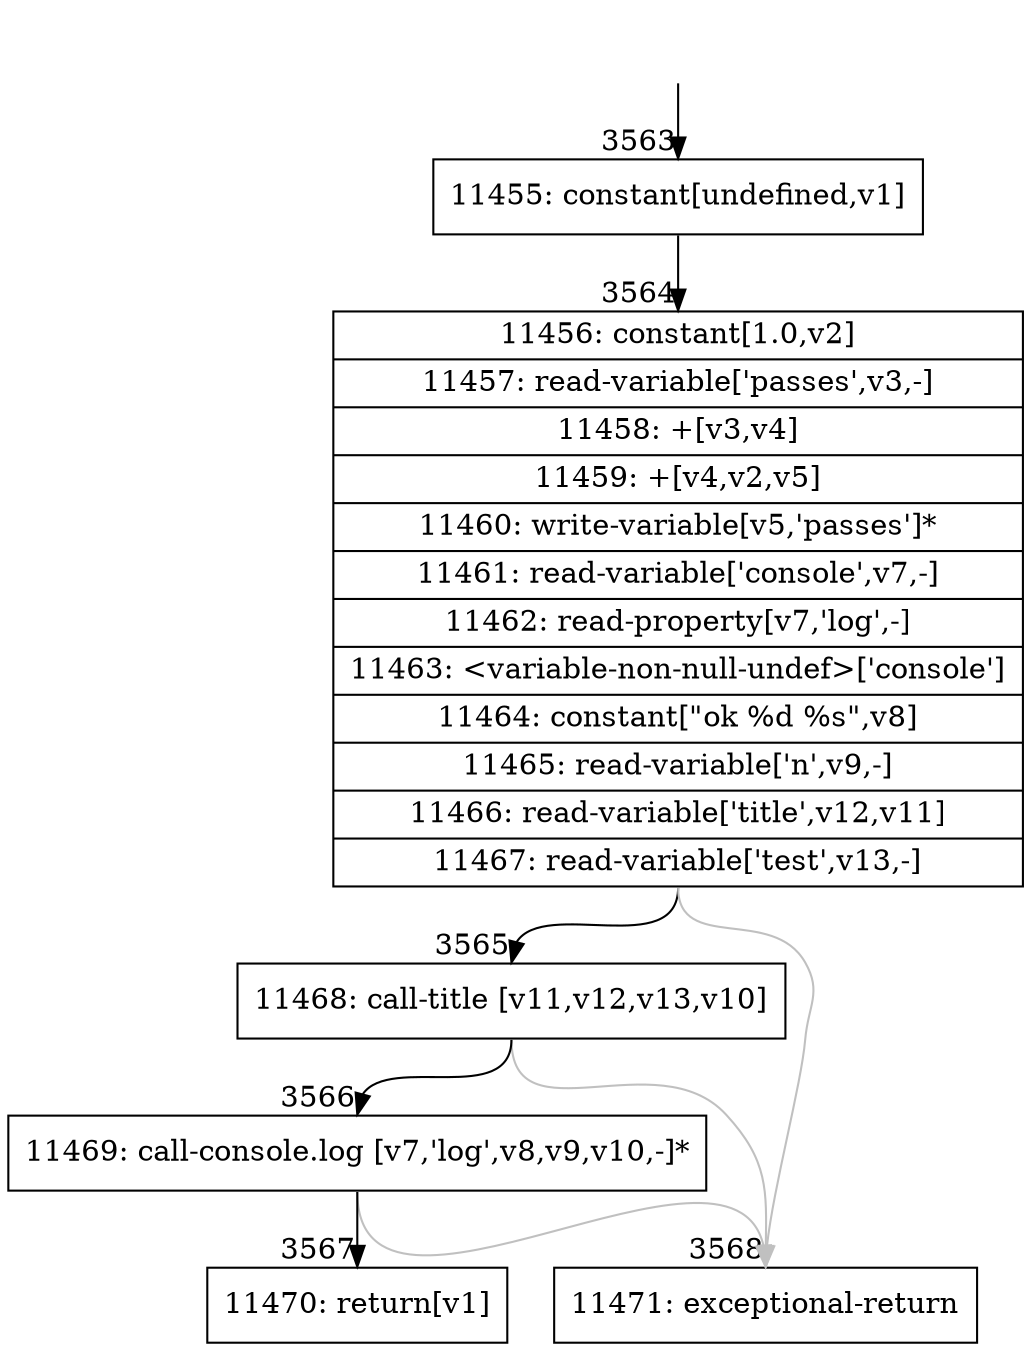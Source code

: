 digraph {
rankdir="TD"
BB_entry321[shape=none,label=""];
BB_entry321 -> BB3563 [tailport=s, headport=n, headlabel="    3563"]
BB3563 [shape=record label="{11455: constant[undefined,v1]}" ] 
BB3563 -> BB3564 [tailport=s, headport=n, headlabel="      3564"]
BB3564 [shape=record label="{11456: constant[1.0,v2]|11457: read-variable['passes',v3,-]|11458: +[v3,v4]|11459: +[v4,v2,v5]|11460: write-variable[v5,'passes']*|11461: read-variable['console',v7,-]|11462: read-property[v7,'log',-]|11463: \<variable-non-null-undef\>['console']|11464: constant[\"ok %d %s\",v8]|11465: read-variable['n',v9,-]|11466: read-variable['title',v12,v11]|11467: read-variable['test',v13,-]}" ] 
BB3564 -> BB3565 [tailport=s, headport=n, headlabel="      3565"]
BB3564 -> BB3568 [tailport=s, headport=n, color=gray, headlabel="      3568"]
BB3565 [shape=record label="{11468: call-title [v11,v12,v13,v10]}" ] 
BB3565 -> BB3566 [tailport=s, headport=n, headlabel="      3566"]
BB3565 -> BB3568 [tailport=s, headport=n, color=gray]
BB3566 [shape=record label="{11469: call-console.log [v7,'log',v8,v9,v10,-]*}" ] 
BB3566 -> BB3567 [tailport=s, headport=n, headlabel="      3567"]
BB3566 -> BB3568 [tailport=s, headport=n, color=gray]
BB3567 [shape=record label="{11470: return[v1]}" ] 
BB3568 [shape=record label="{11471: exceptional-return}" ] 
//#$~ 4105
}
